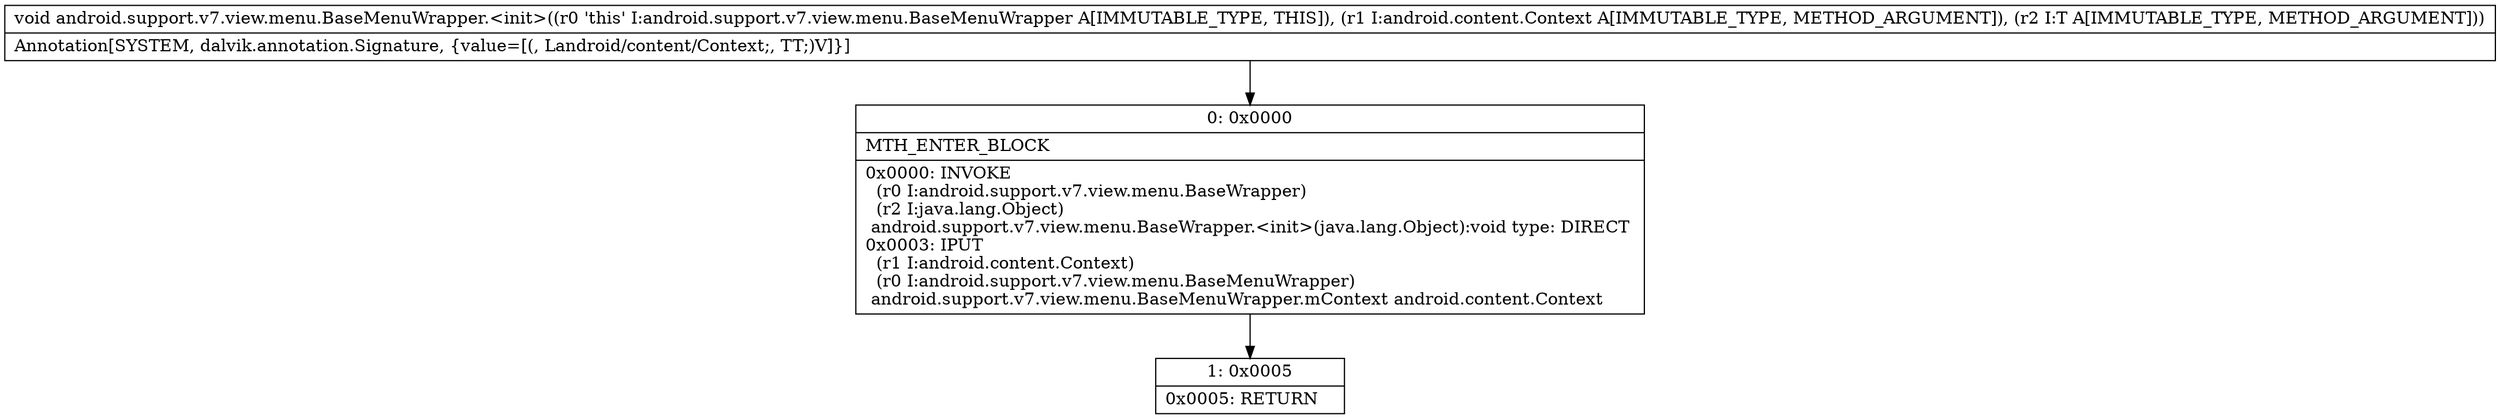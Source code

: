 digraph "CFG forandroid.support.v7.view.menu.BaseMenuWrapper.\<init\>(Landroid\/content\/Context;Ljava\/lang\/Object;)V" {
Node_0 [shape=record,label="{0\:\ 0x0000|MTH_ENTER_BLOCK\l|0x0000: INVOKE  \l  (r0 I:android.support.v7.view.menu.BaseWrapper)\l  (r2 I:java.lang.Object)\l android.support.v7.view.menu.BaseWrapper.\<init\>(java.lang.Object):void type: DIRECT \l0x0003: IPUT  \l  (r1 I:android.content.Context)\l  (r0 I:android.support.v7.view.menu.BaseMenuWrapper)\l android.support.v7.view.menu.BaseMenuWrapper.mContext android.content.Context \l}"];
Node_1 [shape=record,label="{1\:\ 0x0005|0x0005: RETURN   \l}"];
MethodNode[shape=record,label="{void android.support.v7.view.menu.BaseMenuWrapper.\<init\>((r0 'this' I:android.support.v7.view.menu.BaseMenuWrapper A[IMMUTABLE_TYPE, THIS]), (r1 I:android.content.Context A[IMMUTABLE_TYPE, METHOD_ARGUMENT]), (r2 I:T A[IMMUTABLE_TYPE, METHOD_ARGUMENT]))  | Annotation[SYSTEM, dalvik.annotation.Signature, \{value=[(, Landroid\/content\/Context;, TT;)V]\}]\l}"];
MethodNode -> Node_0;
Node_0 -> Node_1;
}

